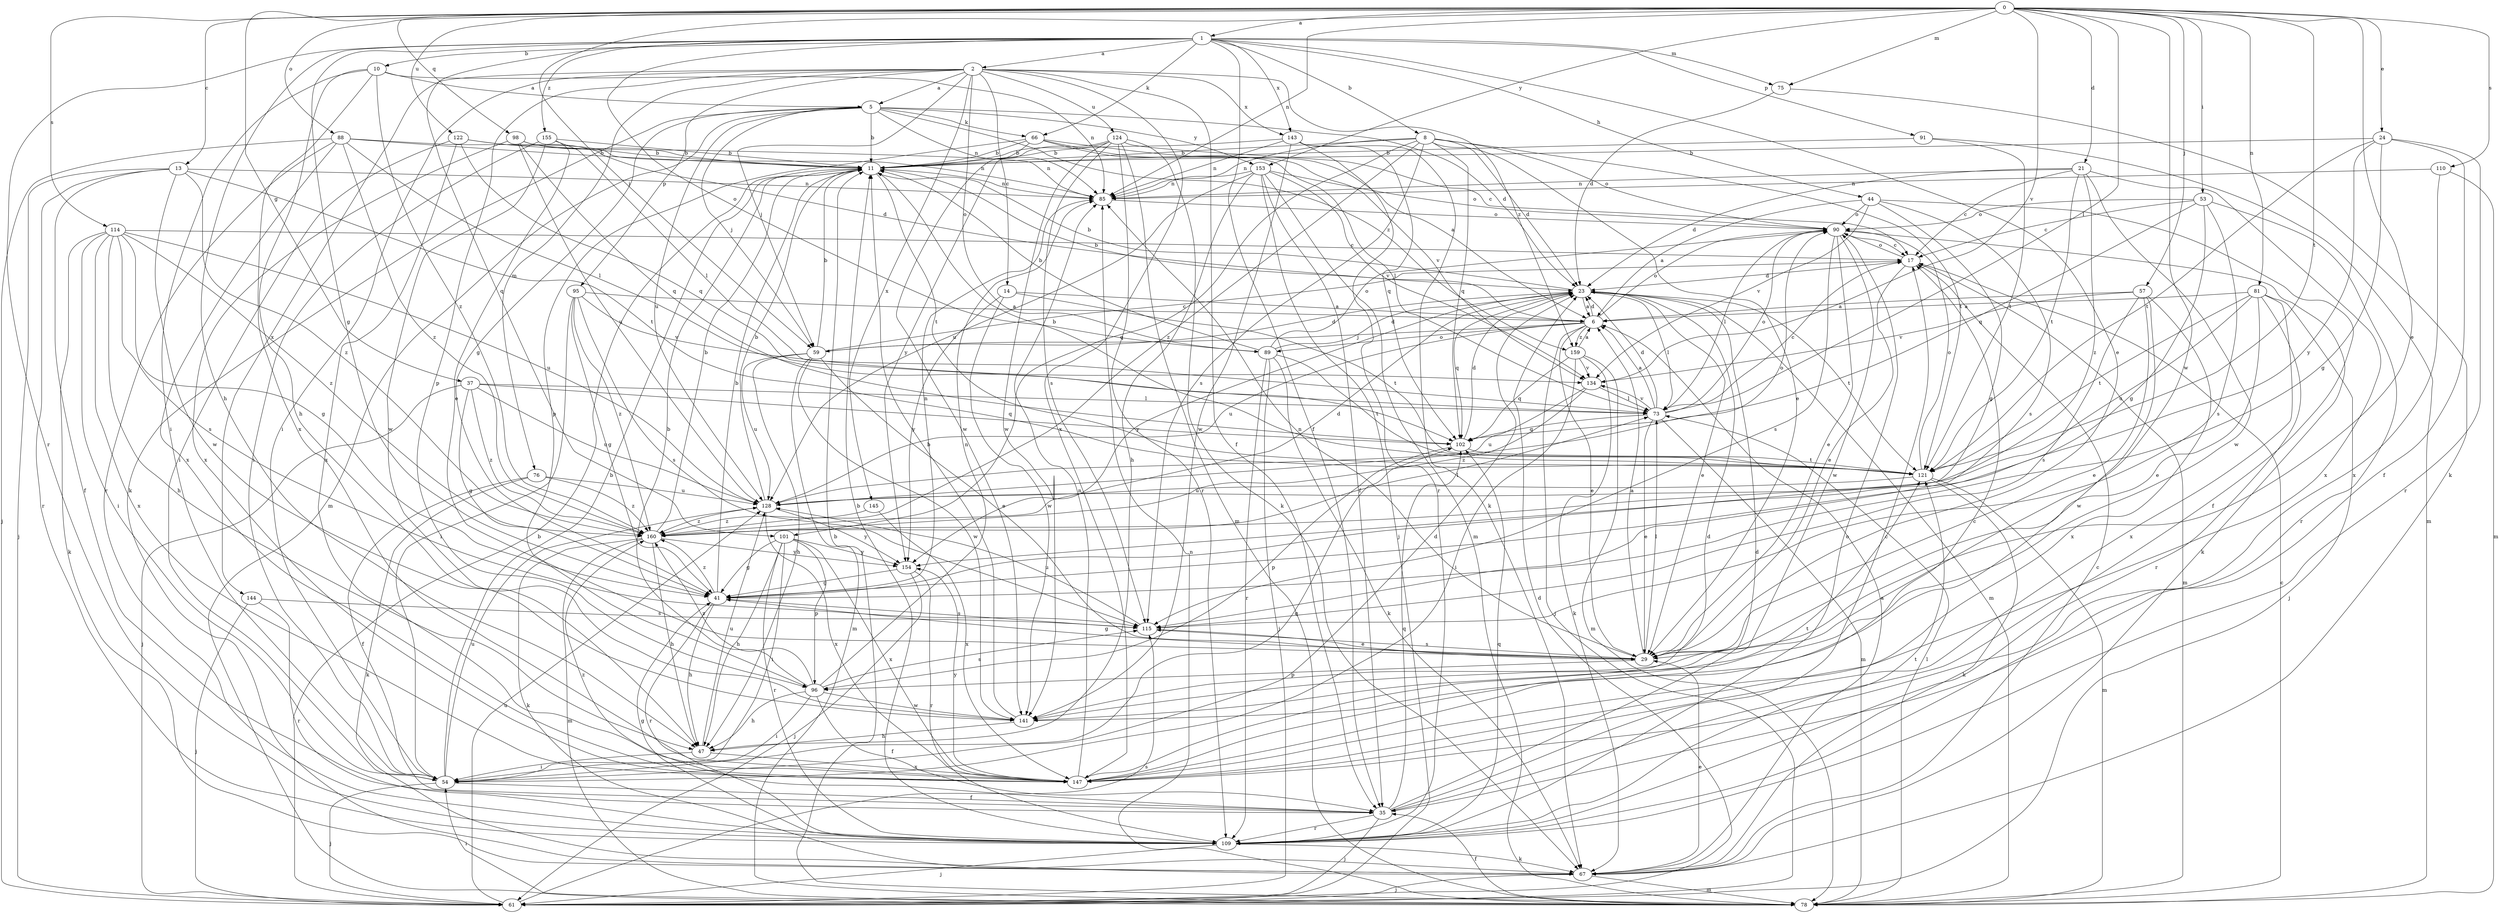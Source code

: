 strict digraph  {
0;
1;
2;
5;
6;
8;
10;
11;
13;
14;
17;
21;
23;
24;
29;
35;
37;
41;
44;
47;
53;
54;
57;
59;
61;
66;
67;
73;
75;
76;
78;
81;
85;
88;
89;
90;
91;
95;
96;
98;
101;
102;
109;
110;
114;
115;
121;
122;
124;
128;
134;
141;
143;
144;
145;
147;
153;
154;
155;
159;
160;
0 -> 1  [label=a];
0 -> 13  [label=c];
0 -> 21  [label=d];
0 -> 24  [label=e];
0 -> 29  [label=e];
0 -> 37  [label=g];
0 -> 53  [label=i];
0 -> 57  [label=j];
0 -> 59  [label=j];
0 -> 73  [label=l];
0 -> 75  [label=m];
0 -> 81  [label=n];
0 -> 85  [label=n];
0 -> 88  [label=o];
0 -> 98  [label=q];
0 -> 110  [label=s];
0 -> 114  [label=s];
0 -> 121  [label=t];
0 -> 122  [label=u];
0 -> 134  [label=v];
0 -> 141  [label=w];
0 -> 153  [label=y];
1 -> 2  [label=a];
1 -> 8  [label=b];
1 -> 10  [label=b];
1 -> 29  [label=e];
1 -> 35  [label=f];
1 -> 41  [label=g];
1 -> 44  [label=h];
1 -> 47  [label=h];
1 -> 66  [label=k];
1 -> 75  [label=m];
1 -> 89  [label=o];
1 -> 91  [label=p];
1 -> 101  [label=q];
1 -> 109  [label=r];
1 -> 143  [label=x];
1 -> 155  [label=z];
2 -> 5  [label=a];
2 -> 14  [label=c];
2 -> 35  [label=f];
2 -> 54  [label=i];
2 -> 59  [label=j];
2 -> 76  [label=m];
2 -> 89  [label=o];
2 -> 95  [label=p];
2 -> 96  [label=p];
2 -> 124  [label=u];
2 -> 143  [label=x];
2 -> 144  [label=x];
2 -> 145  [label=x];
2 -> 147  [label=x];
2 -> 159  [label=z];
5 -> 11  [label=b];
5 -> 23  [label=d];
5 -> 41  [label=g];
5 -> 59  [label=j];
5 -> 66  [label=k];
5 -> 67  [label=k];
5 -> 78  [label=m];
5 -> 85  [label=n];
5 -> 128  [label=u];
5 -> 153  [label=y];
5 -> 159  [label=z];
6 -> 11  [label=b];
6 -> 23  [label=d];
6 -> 29  [label=e];
6 -> 59  [label=j];
6 -> 61  [label=j];
6 -> 89  [label=o];
6 -> 90  [label=o];
6 -> 128  [label=u];
6 -> 159  [label=z];
8 -> 11  [label=b];
8 -> 23  [label=d];
8 -> 29  [label=e];
8 -> 85  [label=n];
8 -> 90  [label=o];
8 -> 101  [label=q];
8 -> 102  [label=q];
8 -> 115  [label=s];
8 -> 121  [label=t];
8 -> 160  [label=z];
10 -> 5  [label=a];
10 -> 47  [label=h];
10 -> 54  [label=i];
10 -> 85  [label=n];
10 -> 147  [label=x];
10 -> 160  [label=z];
11 -> 85  [label=n];
11 -> 121  [label=t];
13 -> 35  [label=f];
13 -> 61  [label=j];
13 -> 85  [label=n];
13 -> 109  [label=r];
13 -> 121  [label=t];
13 -> 141  [label=w];
13 -> 160  [label=z];
14 -> 6  [label=a];
14 -> 121  [label=t];
14 -> 141  [label=w];
14 -> 154  [label=y];
17 -> 23  [label=d];
17 -> 29  [label=e];
17 -> 78  [label=m];
17 -> 90  [label=o];
21 -> 17  [label=c];
21 -> 23  [label=d];
21 -> 85  [label=n];
21 -> 121  [label=t];
21 -> 141  [label=w];
21 -> 147  [label=x];
21 -> 160  [label=z];
23 -> 6  [label=a];
23 -> 11  [label=b];
23 -> 29  [label=e];
23 -> 73  [label=l];
23 -> 78  [label=m];
23 -> 102  [label=q];
23 -> 121  [label=t];
23 -> 154  [label=y];
24 -> 11  [label=b];
24 -> 35  [label=f];
24 -> 41  [label=g];
24 -> 109  [label=r];
24 -> 121  [label=t];
24 -> 154  [label=y];
29 -> 6  [label=a];
29 -> 41  [label=g];
29 -> 73  [label=l];
29 -> 85  [label=n];
29 -> 96  [label=p];
29 -> 115  [label=s];
35 -> 17  [label=c];
35 -> 23  [label=d];
35 -> 61  [label=j];
35 -> 102  [label=q];
35 -> 109  [label=r];
35 -> 160  [label=z];
37 -> 41  [label=g];
37 -> 61  [label=j];
37 -> 73  [label=l];
37 -> 102  [label=q];
37 -> 128  [label=u];
37 -> 160  [label=z];
41 -> 11  [label=b];
41 -> 47  [label=h];
41 -> 85  [label=n];
41 -> 109  [label=r];
41 -> 115  [label=s];
41 -> 160  [label=z];
44 -> 6  [label=a];
44 -> 35  [label=f];
44 -> 41  [label=g];
44 -> 90  [label=o];
44 -> 115  [label=s];
44 -> 134  [label=v];
47 -> 54  [label=i];
47 -> 128  [label=u];
47 -> 147  [label=x];
53 -> 17  [label=c];
53 -> 41  [label=g];
53 -> 90  [label=o];
53 -> 102  [label=q];
53 -> 109  [label=r];
53 -> 115  [label=s];
54 -> 11  [label=b];
54 -> 23  [label=d];
54 -> 35  [label=f];
54 -> 61  [label=j];
54 -> 102  [label=q];
54 -> 128  [label=u];
57 -> 6  [label=a];
57 -> 29  [label=e];
57 -> 115  [label=s];
57 -> 134  [label=v];
57 -> 141  [label=w];
57 -> 147  [label=x];
59 -> 11  [label=b];
59 -> 17  [label=c];
59 -> 23  [label=d];
59 -> 29  [label=e];
59 -> 47  [label=h];
59 -> 78  [label=m];
59 -> 128  [label=u];
59 -> 141  [label=w];
61 -> 11  [label=b];
61 -> 23  [label=d];
61 -> 115  [label=s];
61 -> 128  [label=u];
66 -> 6  [label=a];
66 -> 11  [label=b];
66 -> 73  [label=l];
66 -> 96  [label=p];
66 -> 134  [label=v];
66 -> 141  [label=w];
67 -> 6  [label=a];
67 -> 17  [label=c];
67 -> 29  [label=e];
67 -> 61  [label=j];
67 -> 78  [label=m];
73 -> 6  [label=a];
73 -> 17  [label=c];
73 -> 23  [label=d];
73 -> 29  [label=e];
73 -> 78  [label=m];
73 -> 90  [label=o];
73 -> 102  [label=q];
73 -> 134  [label=v];
75 -> 23  [label=d];
75 -> 67  [label=k];
76 -> 35  [label=f];
76 -> 67  [label=k];
76 -> 128  [label=u];
76 -> 160  [label=z];
78 -> 11  [label=b];
78 -> 17  [label=c];
78 -> 35  [label=f];
78 -> 54  [label=i];
78 -> 73  [label=l];
78 -> 85  [label=n];
81 -> 6  [label=a];
81 -> 29  [label=e];
81 -> 61  [label=j];
81 -> 109  [label=r];
81 -> 121  [label=t];
81 -> 128  [label=u];
81 -> 147  [label=x];
85 -> 90  [label=o];
88 -> 11  [label=b];
88 -> 61  [label=j];
88 -> 73  [label=l];
88 -> 85  [label=n];
88 -> 109  [label=r];
88 -> 147  [label=x];
88 -> 160  [label=z];
89 -> 11  [label=b];
89 -> 23  [label=d];
89 -> 61  [label=j];
89 -> 67  [label=k];
89 -> 90  [label=o];
89 -> 109  [label=r];
89 -> 121  [label=t];
90 -> 17  [label=c];
90 -> 29  [label=e];
90 -> 67  [label=k];
90 -> 73  [label=l];
90 -> 115  [label=s];
90 -> 141  [label=w];
91 -> 11  [label=b];
91 -> 78  [label=m];
91 -> 121  [label=t];
95 -> 6  [label=a];
95 -> 41  [label=g];
95 -> 54  [label=i];
95 -> 115  [label=s];
95 -> 134  [label=v];
95 -> 160  [label=z];
96 -> 11  [label=b];
96 -> 35  [label=f];
96 -> 47  [label=h];
96 -> 54  [label=i];
96 -> 85  [label=n];
96 -> 115  [label=s];
96 -> 141  [label=w];
96 -> 160  [label=z];
98 -> 11  [label=b];
98 -> 85  [label=n];
98 -> 102  [label=q];
98 -> 128  [label=u];
98 -> 147  [label=x];
101 -> 41  [label=g];
101 -> 47  [label=h];
101 -> 54  [label=i];
101 -> 96  [label=p];
101 -> 109  [label=r];
101 -> 147  [label=x];
101 -> 154  [label=y];
102 -> 23  [label=d];
102 -> 96  [label=p];
102 -> 121  [label=t];
109 -> 11  [label=b];
109 -> 41  [label=g];
109 -> 61  [label=j];
109 -> 67  [label=k];
109 -> 90  [label=o];
109 -> 102  [label=q];
109 -> 121  [label=t];
110 -> 78  [label=m];
110 -> 85  [label=n];
110 -> 147  [label=x];
114 -> 17  [label=c];
114 -> 41  [label=g];
114 -> 47  [label=h];
114 -> 54  [label=i];
114 -> 67  [label=k];
114 -> 115  [label=s];
114 -> 128  [label=u];
114 -> 147  [label=x];
114 -> 160  [label=z];
115 -> 29  [label=e];
115 -> 128  [label=u];
121 -> 11  [label=b];
121 -> 67  [label=k];
121 -> 78  [label=m];
121 -> 90  [label=o];
121 -> 128  [label=u];
122 -> 11  [label=b];
122 -> 23  [label=d];
122 -> 54  [label=i];
122 -> 102  [label=q];
122 -> 147  [label=x];
124 -> 11  [label=b];
124 -> 17  [label=c];
124 -> 67  [label=k];
124 -> 78  [label=m];
124 -> 109  [label=r];
124 -> 115  [label=s];
124 -> 141  [label=w];
124 -> 154  [label=y];
128 -> 11  [label=b];
128 -> 90  [label=o];
128 -> 147  [label=x];
128 -> 154  [label=y];
128 -> 160  [label=z];
134 -> 73  [label=l];
134 -> 128  [label=u];
134 -> 160  [label=z];
141 -> 11  [label=b];
141 -> 47  [label=h];
143 -> 11  [label=b];
143 -> 67  [label=k];
143 -> 85  [label=n];
143 -> 102  [label=q];
143 -> 109  [label=r];
143 -> 141  [label=w];
144 -> 61  [label=j];
144 -> 109  [label=r];
144 -> 115  [label=s];
145 -> 147  [label=x];
145 -> 160  [label=z];
147 -> 17  [label=c];
147 -> 23  [label=d];
147 -> 85  [label=n];
147 -> 121  [label=t];
147 -> 154  [label=y];
153 -> 35  [label=f];
153 -> 47  [label=h];
153 -> 61  [label=j];
153 -> 78  [label=m];
153 -> 85  [label=n];
153 -> 90  [label=o];
153 -> 128  [label=u];
153 -> 134  [label=v];
154 -> 41  [label=g];
154 -> 61  [label=j];
154 -> 109  [label=r];
155 -> 11  [label=b];
155 -> 29  [label=e];
155 -> 54  [label=i];
155 -> 73  [label=l];
155 -> 141  [label=w];
159 -> 6  [label=a];
159 -> 54  [label=i];
159 -> 67  [label=k];
159 -> 78  [label=m];
159 -> 102  [label=q];
159 -> 134  [label=v];
160 -> 11  [label=b];
160 -> 23  [label=d];
160 -> 47  [label=h];
160 -> 67  [label=k];
160 -> 73  [label=l];
160 -> 78  [label=m];
160 -> 154  [label=y];
}

